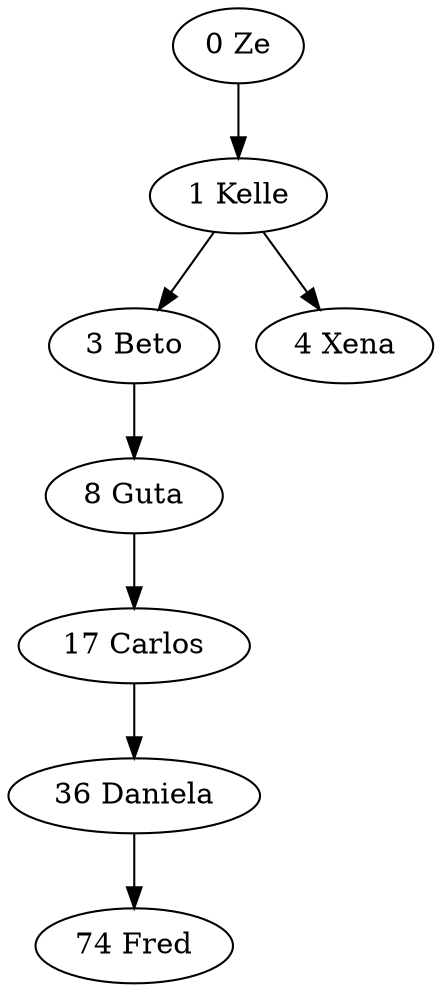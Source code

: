 digraph {
"0 Ze" ->"1 Kelle"
"1 Kelle" ->"3 Beto"
"1 Kelle" ->"4 Xena"
"3 Beto" ->"8 Guta"
"8 Guta" ->"17 Carlos"
"17 Carlos" ->"36 Daniela"
"36 Daniela" ->"74 Fred"
}
